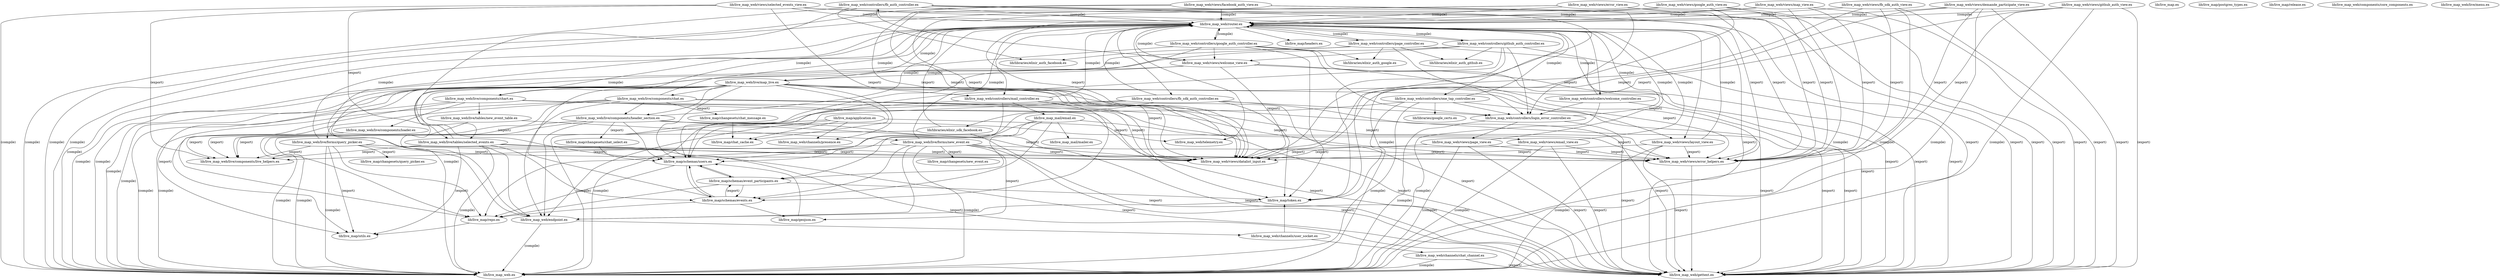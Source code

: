 digraph "xref graph" {
  "lib/libraries/elixir_auth_facebook.ex"
  "lib/libraries/elixir_auth_github.ex"
  "lib/libraries/elixir_auth_google.ex"
  "lib/libraries/elixir_sdk_facebook.ex"
  "lib/libraries/elixir_sdk_facebook.ex" -> "lib/live_map_web.ex" [label="(compile)"]
  "lib/libraries/elixir_sdk_facebook.ex" -> "lib/live_map_web/gettext.ex" [label="(export)"]
  "lib/libraries/elixir_sdk_facebook.ex" -> "lib/live_map_web/router.ex" [label="(compile)"]
  "lib/live_map_web/router.ex" -> "lib/live_map/headers.ex"
  "lib/live_map_web/router.ex" -> "lib/live_map_web.ex" [label="(compile)"]
  "lib/live_map_web/router.ex" -> "lib/live_map_web/controllers/fb_auth_controller.ex"
  "lib/live_map_web/controllers/fb_auth_controller.ex" -> "lib/libraries/elixir_auth_facebook.ex"
  "lib/live_map_web/controllers/fb_auth_controller.ex" -> "lib/live_map/schemas/users.ex"
  "lib/live_map/schemas/users.ex" -> "lib/live_map/repo.ex"
  "lib/live_map/repo.ex" -> "lib/live_map/utils.ex"
  "lib/live_map/schemas/users.ex" -> "lib/live_map/schemas/event_participants.ex"
  "lib/live_map/schemas/event_participants.ex" -> "lib/live_map/repo.ex"
  "lib/live_map/schemas/event_participants.ex" -> "lib/live_map/schemas/events.ex"
  "lib/live_map/schemas/events.ex" -> "lib/live_map/geojson.ex"
  "lib/live_map/geojson.ex" -> "lib/live_map/schemas/users.ex"
  "lib/live_map/schemas/events.ex" -> "lib/live_map/repo.ex"
  "lib/live_map/schemas/events.ex" -> "lib/live_map/schemas/event_participants.ex" [label="(export)"]
  "lib/live_map/schemas/events.ex" -> "lib/live_map/schemas/users.ex"
  "lib/live_map/schemas/event_participants.ex" -> "lib/live_map/schemas/users.ex"
  "lib/live_map/schemas/event_participants.ex" -> "lib/live_map/token.ex"
  "lib/live_map/token.ex" -> "lib/live_map_web/endpoint.ex"
  "lib/live_map_web/endpoint.ex" -> "lib/live_map_web.ex" [label="(compile)"]
  "lib/live_map_web/endpoint.ex" -> "lib/live_map_web/channels/user_socket.ex"
  "lib/live_map_web/channels/user_socket.ex" -> "lib/live_map/token.ex"
  "lib/live_map_web/channels/user_socket.ex" -> "lib/live_map_web/channels/chat_channel.ex"
  "lib/live_map_web/channels/chat_channel.ex" -> "lib/live_map_web.ex" [label="(compile)"]
  "lib/live_map_web/channels/chat_channel.ex" -> "lib/live_map_web/gettext.ex" [label="(export)"]
  "lib/live_map_web/endpoint.ex" -> "lib/live_map_web/router.ex"
  "lib/live_map/schemas/users.ex" -> "lib/live_map/schemas/events.ex"
  "lib/live_map_web/controllers/fb_auth_controller.ex" -> "lib/live_map/token.ex"
  "lib/live_map_web/controllers/fb_auth_controller.ex" -> "lib/live_map_web.ex" [label="(compile)"]
  "lib/live_map_web/controllers/fb_auth_controller.ex" -> "lib/live_map_web/controllers/login_error_controller.ex"
  "lib/live_map_web/controllers/login_error_controller.ex" -> "lib/live_map_web.ex" [label="(compile)"]
  "lib/live_map_web/controllers/login_error_controller.ex" -> "lib/live_map_web/gettext.ex" [label="(export)"]
  "lib/live_map_web/controllers/login_error_controller.ex" -> "lib/live_map_web/router.ex" [label="(compile)"]
  "lib/live_map_web/controllers/login_error_controller.ex" -> "lib/live_map_web/views/page_view.ex"
  "lib/live_map_web/views/page_view.ex" -> "lib/live_map_web.ex" [label="(compile)"]
  "lib/live_map_web/views/page_view.ex" -> "lib/live_map_web/gettext.ex" [label="(export)"]
  "lib/live_map_web/views/page_view.ex" -> "lib/live_map_web/router.ex" [label="(compile)"]
  "lib/live_map_web/views/page_view.ex" -> "lib/live_map_web/views/datalist_input.ex" [label="(export)"]
  "lib/live_map_web/views/page_view.ex" -> "lib/live_map_web/views/error_helpers.ex" [label="(export)"]
  "lib/live_map_web/views/error_helpers.ex" -> "lib/live_map_web/gettext.ex"
  "lib/live_map_web/controllers/fb_auth_controller.ex" -> "lib/live_map_web/gettext.ex" [label="(export)"]
  "lib/live_map_web/controllers/fb_auth_controller.ex" -> "lib/live_map_web/router.ex" [label="(compile)"]
  "lib/live_map_web/controllers/fb_auth_controller.ex" -> "lib/live_map_web/views/welcome_view.ex"
  "lib/live_map_web/views/welcome_view.ex" -> "lib/live_map_web.ex" [label="(compile)"]
  "lib/live_map_web/views/welcome_view.ex" -> "lib/live_map_web/gettext.ex" [label="(export)"]
  "lib/live_map_web/views/welcome_view.ex" -> "lib/live_map_web/live/map_live.ex"
  "lib/live_map_web/live/map_live.ex" -> "lib/live_map/chat_cache.ex"
  "lib/live_map_web/live/map_live.ex" -> "lib/live_map/schemas/events.ex"
  "lib/live_map_web/live/map_live.ex" -> "lib/live_map/schemas/users.ex"
  "lib/live_map_web/live/map_live.ex" -> "lib/live_map/utils.ex" [label="(export)"]
  "lib/live_map_web/live/map_live.ex" -> "lib/live_map_web.ex" [label="(compile)"]
  "lib/live_map_web/live/map_live.ex" -> "lib/live_map_web/channels/presence.ex"
  "lib/live_map_web/live/map_live.ex" -> "lib/live_map_web/controllers/mail_controller.ex"
  "lib/live_map_web/controllers/mail_controller.ex" -> "lib/live_map/schemas/event_participants.ex"
  "lib/live_map_web/controllers/mail_controller.ex" -> "lib/live_map/schemas/events.ex"
  "lib/live_map_web/controllers/mail_controller.ex" -> "lib/live_map/token.ex"
  "lib/live_map_web/controllers/mail_controller.ex" -> "lib/live_map_mail/email.ex"
  "lib/live_map_mail/email.ex" -> "lib/live_map/repo.ex"
  "lib/live_map_mail/email.ex" -> "lib/live_map/schemas/event_participants.ex"
  "lib/live_map_mail/email.ex" -> "lib/live_map/schemas/events.ex"
  "lib/live_map_mail/email.ex" -> "lib/live_map/schemas/users.ex"
  "lib/live_map_mail/email.ex" -> "lib/live_map_mail/mailer.ex"
  "lib/live_map_mail/email.ex" -> "lib/live_map_web/views/email_view.ex"
  "lib/live_map_web/views/email_view.ex" -> "lib/live_map_web.ex" [label="(compile)"]
  "lib/live_map_web/views/email_view.ex" -> "lib/live_map_web/gettext.ex" [label="(export)"]
  "lib/live_map_web/views/email_view.ex" -> "lib/live_map_web/router.ex" [label="(compile)"]
  "lib/live_map_web/views/email_view.ex" -> "lib/live_map_web/views/datalist_input.ex" [label="(export)"]
  "lib/live_map_web/views/email_view.ex" -> "lib/live_map_web/views/error_helpers.ex" [label="(export)"]
  "lib/live_map_web/controllers/mail_controller.ex" -> "lib/live_map_web.ex" [label="(compile)"]
  "lib/live_map_web/controllers/mail_controller.ex" -> "lib/live_map_web/gettext.ex" [label="(export)"]
  "lib/live_map_web/controllers/mail_controller.ex" -> "lib/live_map_web/router.ex" [label="(compile)"]
  "lib/live_map_web/live/map_live.ex" -> "lib/live_map_web/endpoint.ex"
  "lib/live_map_web/live/map_live.ex" -> "lib/live_map_web/gettext.ex" [label="(export)"]
  "lib/live_map_web/live/map_live.ex" -> "lib/live_map_web/live/components/chart.ex"
  "lib/live_map_web/live/components/chart.ex" -> "lib/live_map/repo.ex"
  "lib/live_map_web/live/components/chart.ex" -> "lib/live_map_web.ex" [label="(compile)"]
  "lib/live_map_web/live/components/chart.ex" -> "lib/live_map_web/gettext.ex" [label="(export)"]
  "lib/live_map_web/live/components/chart.ex" -> "lib/live_map_web/live/components/loader.ex"
  "lib/live_map_web/live/components/loader.ex" -> "lib/live_map_web/live/components/live_helpers.ex" [label="(export)"]
  "lib/live_map_web/live/components/chart.ex" -> "lib/live_map_web/live/tables/new_event_table.ex"
  "lib/live_map_web/live/tables/new_event_table.ex" -> "lib/live_map_web/live/components/live_helpers.ex" [label="(export)"]
  "lib/live_map_web/live/tables/new_event_table.ex" -> "lib/live_map_web/live/forms/new_event.ex"
  "lib/live_map_web/live/forms/new_event.ex" -> "lib/live_map/changesets/new_event.ex" [label="(export)"]
  "lib/live_map_web/live/forms/new_event.ex" -> "lib/live_map/geojson.ex" [label="(export)"]
  "lib/live_map_web/live/forms/new_event.ex" -> "lib/live_map/schemas/events.ex"
  "lib/live_map_web/live/forms/new_event.ex" -> "lib/live_map_web.ex" [label="(compile)"]
  "lib/live_map_web/live/forms/new_event.ex" -> "lib/live_map_web/endpoint.ex"
  "lib/live_map_web/live/forms/new_event.ex" -> "lib/live_map_web/gettext.ex" [label="(export)"]
  "lib/live_map_web/live/forms/new_event.ex" -> "lib/live_map_web/live/components/live_helpers.ex" [label="(export)"]
  "lib/live_map_web/live/forms/new_event.ex" -> "lib/live_map_web/router.ex" [label="(compile)"]
  "lib/live_map_web/live/forms/new_event.ex" -> "lib/live_map_web/views/datalist_input.ex" [label="(export)"]
  "lib/live_map_web/live/forms/new_event.ex" -> "lib/live_map_web/views/error_helpers.ex" [label="(export)"]
  "lib/live_map_web/live/components/chart.ex" -> "lib/live_map_web/router.ex" [label="(compile)"]
  "lib/live_map_web/live/components/chart.ex" -> "lib/live_map_web/views/datalist_input.ex" [label="(export)"]
  "lib/live_map_web/live/components/chart.ex" -> "lib/live_map_web/views/error_helpers.ex" [label="(export)"]
  "lib/live_map_web/live/map_live.ex" -> "lib/live_map_web/live/components/chat.ex"
  "lib/live_map_web/live/components/chat.ex" -> "lib/live_map/changesets/chat_message.ex" [label="(export)"]
  "lib/live_map/changesets/chat_message.ex" -> "lib/live_map/chat_cache.ex"
  "lib/live_map_web/live/components/chat.ex" -> "lib/live_map/utils.ex"
  "lib/live_map_web/live/components/chat.ex" -> "lib/live_map_web.ex" [label="(compile)"]
  "lib/live_map_web/live/components/chat.ex" -> "lib/live_map_web/endpoint.ex"
  "lib/live_map_web/live/components/chat.ex" -> "lib/live_map_web/gettext.ex" [label="(export)"]
  "lib/live_map_web/live/components/chat.ex" -> "lib/live_map_web/live/components/header_section.ex"
  "lib/live_map_web/live/components/header_section.ex" -> "lib/live_map/changesets/chat_select.ex" [label="(export)"]
  "lib/live_map/changesets/chat_select.ex" -> "lib/live_map/schemas/users.ex"
  "lib/live_map_web/live/components/header_section.ex" -> "lib/live_map/schemas/users.ex"
  "lib/live_map_web/live/components/header_section.ex" -> "lib/live_map_web.ex" [label="(compile)"]
  "lib/live_map_web/live/components/header_section.ex" -> "lib/live_map_web/endpoint.ex"
  "lib/live_map_web/live/components/header_section.ex" -> "lib/live_map_web/gettext.ex" [label="(export)"]
  "lib/live_map_web/live/components/header_section.ex" -> "lib/live_map_web/live/components/live_helpers.ex" [label="(export)"]
  "lib/live_map_web/live/components/header_section.ex" -> "lib/live_map_web/router.ex" [label="(compile)"]
  "lib/live_map_web/live/components/header_section.ex" -> "lib/live_map_web/views/datalist_input.ex" [label="(export)"]
  "lib/live_map_web/live/components/header_section.ex" -> "lib/live_map_web/views/error_helpers.ex" [label="(export)"]
  "lib/live_map_web/live/components/chat.ex" -> "lib/live_map_web/live/components/live_helpers.ex" [label="(export)"]
  "lib/live_map_web/live/components/chat.ex" -> "lib/live_map_web/router.ex" [label="(compile)"]
  "lib/live_map_web/live/components/chat.ex" -> "lib/live_map_web/views/datalist_input.ex" [label="(export)"]
  "lib/live_map_web/live/components/chat.ex" -> "lib/live_map_web/views/error_helpers.ex" [label="(export)"]
  "lib/live_map_web/live/map_live.ex" -> "lib/live_map_web/live/components/header_section.ex"
  "lib/live_map_web/live/map_live.ex" -> "lib/live_map_web/live/forms/query_picker.ex"
  "lib/live_map_web/live/forms/query_picker.ex" -> "lib/live_map/changesets/query_picker.ex" [label="(export)"]
  "lib/live_map_web/live/forms/query_picker.ex" -> "lib/live_map/repo.ex"
  "lib/live_map_web/live/forms/query_picker.ex" -> "lib/live_map/utils.ex" [label="(export)"]
  "lib/live_map_web/live/forms/query_picker.ex" -> "lib/live_map_web.ex" [label="(compile)"]
  "lib/live_map_web/live/forms/query_picker.ex" -> "lib/live_map_web/gettext.ex" [label="(export)"]
  "lib/live_map_web/live/forms/query_picker.ex" -> "lib/live_map_web/live/components/live_helpers.ex" [label="(export)"]
  "lib/live_map_web/live/forms/query_picker.ex" -> "lib/live_map_web/router.ex" [label="(compile)"]
  "lib/live_map_web/live/forms/query_picker.ex" -> "lib/live_map_web/views/datalist_input.ex" [label="(export)"]
  "lib/live_map_web/live/forms/query_picker.ex" -> "lib/live_map_web/views/error_helpers.ex" [label="(export)"]
  "lib/live_map_web/live/map_live.ex" -> "lib/live_map_web/live/tables/selected_events.ex"
  "lib/live_map_web/live/tables/selected_events.ex" -> "lib/live_map/schemas/events.ex"
  "lib/live_map_web/live/tables/selected_events.ex" -> "lib/live_map/utils.ex" [label="(export)"]
  "lib/live_map_web/live/tables/selected_events.ex" -> "lib/live_map_web.ex" [label="(compile)"]
  "lib/live_map_web/live/tables/selected_events.ex" -> "lib/live_map_web/endpoint.ex"
  "lib/live_map_web/live/tables/selected_events.ex" -> "lib/live_map_web/gettext.ex" [label="(export)"]
  "lib/live_map_web/live/tables/selected_events.ex" -> "lib/live_map_web/live/components/live_helpers.ex" [label="(export)"]
  "lib/live_map_web/live/tables/selected_events.ex" -> "lib/live_map_web/router.ex" [label="(compile)"]
  "lib/live_map_web/live/tables/selected_events.ex" -> "lib/live_map_web/views/datalist_input.ex" [label="(export)"]
  "lib/live_map_web/live/tables/selected_events.ex" -> "lib/live_map_web/views/error_helpers.ex" [label="(export)"]
  "lib/live_map_web/live/map_live.ex" -> "lib/live_map_web/router.ex" [label="(compile)"]
  "lib/live_map_web/live/map_live.ex" -> "lib/live_map_web/views/datalist_input.ex" [label="(export)"]
  "lib/live_map_web/live/map_live.ex" -> "lib/live_map_web/views/error_helpers.ex" [label="(export)"]
  "lib/live_map_web/live/map_live.ex" -> "lib/live_map_web/views/layout_view.ex"
  "lib/live_map_web/views/layout_view.ex" -> "lib/live_map_web.ex" [label="(compile)"]
  "lib/live_map_web/views/layout_view.ex" -> "lib/live_map_web/gettext.ex" [label="(export)"]
  "lib/live_map_web/views/layout_view.ex" -> "lib/live_map_web/router.ex" [label="(compile)"]
  "lib/live_map_web/views/layout_view.ex" -> "lib/live_map_web/views/datalist_input.ex" [label="(export)"]
  "lib/live_map_web/views/layout_view.ex" -> "lib/live_map_web/views/error_helpers.ex" [label="(export)"]
  "lib/live_map_web/views/welcome_view.ex" -> "lib/live_map_web/router.ex" [label="(compile)"]
  "lib/live_map_web/views/welcome_view.ex" -> "lib/live_map_web/views/datalist_input.ex" [label="(export)"]
  "lib/live_map_web/views/welcome_view.ex" -> "lib/live_map_web/views/error_helpers.ex" [label="(export)"]
  "lib/live_map_web/router.ex" -> "lib/live_map_web/controllers/fb_sdk_auth_controller.ex"
  "lib/live_map_web/controllers/fb_sdk_auth_controller.ex" -> "lib/libraries/elixir_sdk_facebook.ex"
  "lib/live_map_web/controllers/fb_sdk_auth_controller.ex" -> "lib/live_map/schemas/users.ex"
  "lib/live_map_web/controllers/fb_sdk_auth_controller.ex" -> "lib/live_map/token.ex"
  "lib/live_map_web/controllers/fb_sdk_auth_controller.ex" -> "lib/live_map_web.ex" [label="(compile)"]
  "lib/live_map_web/controllers/fb_sdk_auth_controller.ex" -> "lib/live_map_web/controllers/login_error_controller.ex"
  "lib/live_map_web/controllers/fb_sdk_auth_controller.ex" -> "lib/live_map_web/gettext.ex" [label="(export)"]
  "lib/live_map_web/controllers/fb_sdk_auth_controller.ex" -> "lib/live_map_web/router.ex" [label="(compile)"]
  "lib/live_map_web/router.ex" -> "lib/live_map_web/controllers/github_auth_controller.ex"
  "lib/live_map_web/controllers/github_auth_controller.ex" -> "lib/libraries/elixir_auth_github.ex"
  "lib/live_map_web/controllers/github_auth_controller.ex" -> "lib/live_map/schemas/users.ex"
  "lib/live_map_web/controllers/github_auth_controller.ex" -> "lib/live_map/token.ex"
  "lib/live_map_web/controllers/github_auth_controller.ex" -> "lib/live_map_web.ex" [label="(compile)"]
  "lib/live_map_web/controllers/github_auth_controller.ex" -> "lib/live_map_web/controllers/login_error_controller.ex"
  "lib/live_map_web/controllers/github_auth_controller.ex" -> "lib/live_map_web/gettext.ex" [label="(export)"]
  "lib/live_map_web/controllers/github_auth_controller.ex" -> "lib/live_map_web/router.ex" [label="(compile)"]
  "lib/live_map_web/controllers/github_auth_controller.ex" -> "lib/live_map_web/views/welcome_view.ex"
  "lib/live_map_web/router.ex" -> "lib/live_map_web/controllers/google_auth_controller.ex"
  "lib/live_map_web/controllers/google_auth_controller.ex" -> "lib/libraries/elixir_auth_google.ex"
  "lib/live_map_web/controllers/google_auth_controller.ex" -> "lib/live_map/schemas/users.ex"
  "lib/live_map_web/controllers/google_auth_controller.ex" -> "lib/live_map/token.ex"
  "lib/live_map_web/controllers/google_auth_controller.ex" -> "lib/live_map_web.ex" [label="(compile)"]
  "lib/live_map_web/controllers/google_auth_controller.ex" -> "lib/live_map_web/controllers/login_error_controller.ex"
  "lib/live_map_web/controllers/google_auth_controller.ex" -> "lib/live_map_web/gettext.ex" [label="(export)"]
  "lib/live_map_web/controllers/google_auth_controller.ex" -> "lib/live_map_web/router.ex" [label="(compile)"]
  "lib/live_map_web/controllers/google_auth_controller.ex" -> "lib/live_map_web/views/welcome_view.ex"
  "lib/live_map_web/router.ex" -> "lib/live_map_web/controllers/mail_controller.ex"
  "lib/live_map_web/router.ex" -> "lib/live_map_web/controllers/one_tap_controller.ex"
  "lib/live_map_web/controllers/one_tap_controller.ex" -> "lib/libraries/google_certs.ex"
  "lib/live_map_web/controllers/one_tap_controller.ex" -> "lib/live_map/schemas/users.ex"
  "lib/live_map_web/controllers/one_tap_controller.ex" -> "lib/live_map/token.ex"
  "lib/live_map_web/controllers/one_tap_controller.ex" -> "lib/live_map_web.ex" [label="(compile)"]
  "lib/live_map_web/controllers/one_tap_controller.ex" -> "lib/live_map_web/controllers/login_error_controller.ex"
  "lib/live_map_web/controllers/one_tap_controller.ex" -> "lib/live_map_web/gettext.ex" [label="(export)"]
  "lib/live_map_web/controllers/one_tap_controller.ex" -> "lib/live_map_web/router.ex" [label="(compile)"]
  "lib/live_map_web/router.ex" -> "lib/live_map_web/controllers/page_controller.ex"
  "lib/live_map_web/controllers/page_controller.ex" -> "lib/libraries/elixir_auth_facebook.ex"
  "lib/live_map_web/controllers/page_controller.ex" -> "lib/libraries/elixir_auth_github.ex"
  "lib/live_map_web/controllers/page_controller.ex" -> "lib/libraries/elixir_auth_google.ex"
  "lib/live_map_web/controllers/page_controller.ex" -> "lib/live_map_web.ex" [label="(compile)"]
  "lib/live_map_web/controllers/page_controller.ex" -> "lib/live_map_web/controllers/login_error_controller.ex"
  "lib/live_map_web/controllers/page_controller.ex" -> "lib/live_map_web/gettext.ex" [label="(export)"]
  "lib/live_map_web/controllers/page_controller.ex" -> "lib/live_map_web/router.ex" [label="(compile)"]
  "lib/live_map_web/router.ex" -> "lib/live_map_web/controllers/welcome_controller.ex"
  "lib/live_map_web/controllers/welcome_controller.ex" -> "lib/live_map_web.ex" [label="(compile)"]
  "lib/live_map_web/controllers/welcome_controller.ex" -> "lib/live_map_web/controllers/login_error_controller.ex"
  "lib/live_map_web/controllers/welcome_controller.ex" -> "lib/live_map_web/gettext.ex" [label="(export)"]
  "lib/live_map_web/controllers/welcome_controller.ex" -> "lib/live_map_web/router.ex" [label="(compile)"]
  "lib/live_map_web/router.ex" -> "lib/live_map_web/telemetry.ex"
  "lib/live_map_web/router.ex" -> "lib/live_map_web/views/layout_view.ex"
  "lib/libraries/google_certs.ex"
  "lib/live_map.ex"
  "lib/live_map/application.ex"
  "lib/live_map/application.ex" -> "lib/live_map/chat_cache.ex"
  "lib/live_map/application.ex" -> "lib/live_map/repo.ex"
  "lib/live_map/application.ex" -> "lib/live_map_web/channels/presence.ex"
  "lib/live_map/application.ex" -> "lib/live_map_web/endpoint.ex"
  "lib/live_map/application.ex" -> "lib/live_map_web/telemetry.ex"
  "lib/live_map/changesets/chat_message.ex"
  "lib/live_map/changesets/chat_select.ex"
  "lib/live_map/changesets/new_event.ex"
  "lib/live_map/changesets/query_picker.ex"
  "lib/live_map/chat_cache.ex"
  "lib/live_map/geojson.ex"
  "lib/live_map/headers.ex"
  "lib/live_map/postgres_types.ex"
  "lib/live_map/release.ex"
  "lib/live_map/repo.ex"
  "lib/live_map/schemas/event_participants.ex"
  "lib/live_map/schemas/events.ex"
  "lib/live_map/schemas/users.ex"
  "lib/live_map/token.ex"
  "lib/live_map/utils.ex"
  "lib/live_map_mail/email.ex"
  "lib/live_map_mail/mailer.ex"
  "lib/live_map_web.ex"
  "lib/live_map_web/channels/chat_channel.ex"
  "lib/live_map_web/channels/presence.ex"
  "lib/live_map_web/channels/user_socket.ex"
  "lib/live_map_web/components/core_components.ex"
  "lib/live_map_web/controllers/fb_auth_controller.ex"
  "lib/live_map_web/controllers/fb_sdk_auth_controller.ex"
  "lib/live_map_web/controllers/github_auth_controller.ex"
  "lib/live_map_web/controllers/google_auth_controller.ex"
  "lib/live_map_web/controllers/login_error_controller.ex"
  "lib/live_map_web/controllers/mail_controller.ex"
  "lib/live_map_web/controllers/one_tap_controller.ex"
  "lib/live_map_web/controllers/page_controller.ex"
  "lib/live_map_web/controllers/welcome_controller.ex"
  "lib/live_map_web/endpoint.ex"
  "lib/live_map_web/gettext.ex"
  "lib/live_map_web/live/components/chart.ex"
  "lib/live_map_web/live/components/chat.ex"
  "lib/live_map_web/live/components/header_section.ex"
  "lib/live_map_web/live/components/live_helpers.ex"
  "lib/live_map_web/live/components/loader.ex"
  "lib/live_map_web/live/forms/new_event.ex"
  "lib/live_map_web/live/forms/query_picker.ex"
  "lib/live_map_web/live/map_live.ex"
  "lib/live_map_web/live/menu.ex"
  "lib/live_map_web/live/tables/new_event_table.ex"
  "lib/live_map_web/live/tables/selected_events.ex"
  "lib/live_map_web/router.ex"
  "lib/live_map_web/telemetry.ex"
  "lib/live_map_web/views/datalist_input.ex"
  "lib/live_map_web/views/demande_participate_view.ex"
  "lib/live_map_web/views/demande_participate_view.ex" -> "lib/live_map_web.ex" [label="(compile)"]
  "lib/live_map_web/views/demande_participate_view.ex" -> "lib/live_map_web/gettext.ex" [label="(export)"]
  "lib/live_map_web/views/demande_participate_view.ex" -> "lib/live_map_web/router.ex" [label="(compile)"]
  "lib/live_map_web/views/demande_participate_view.ex" -> "lib/live_map_web/views/datalist_input.ex" [label="(export)"]
  "lib/live_map_web/views/demande_participate_view.ex" -> "lib/live_map_web/views/error_helpers.ex" [label="(export)"]
  "lib/live_map_web/views/email_view.ex"
  "lib/live_map_web/views/error_helpers.ex"
  "lib/live_map_web/views/error_view.ex"
  "lib/live_map_web/views/error_view.ex" -> "lib/live_map_web.ex" [label="(compile)"]
  "lib/live_map_web/views/error_view.ex" -> "lib/live_map_web/gettext.ex" [label="(export)"]
  "lib/live_map_web/views/error_view.ex" -> "lib/live_map_web/router.ex" [label="(compile)"]
  "lib/live_map_web/views/error_view.ex" -> "lib/live_map_web/views/datalist_input.ex" [label="(export)"]
  "lib/live_map_web/views/error_view.ex" -> "lib/live_map_web/views/error_helpers.ex" [label="(export)"]
  "lib/live_map_web/views/facebook_auth_view.ex"
  "lib/live_map_web/views/facebook_auth_view.ex" -> "lib/live_map_web.ex" [label="(compile)"]
  "lib/live_map_web/views/facebook_auth_view.ex" -> "lib/live_map_web/gettext.ex" [label="(export)"]
  "lib/live_map_web/views/facebook_auth_view.ex" -> "lib/live_map_web/router.ex" [label="(compile)"]
  "lib/live_map_web/views/facebook_auth_view.ex" -> "lib/live_map_web/views/datalist_input.ex" [label="(export)"]
  "lib/live_map_web/views/facebook_auth_view.ex" -> "lib/live_map_web/views/error_helpers.ex" [label="(export)"]
  "lib/live_map_web/views/fb_sdk_auth_view.ex"
  "lib/live_map_web/views/fb_sdk_auth_view.ex" -> "lib/live_map_web.ex" [label="(compile)"]
  "lib/live_map_web/views/fb_sdk_auth_view.ex" -> "lib/live_map_web/gettext.ex" [label="(export)"]
  "lib/live_map_web/views/fb_sdk_auth_view.ex" -> "lib/live_map_web/router.ex" [label="(compile)"]
  "lib/live_map_web/views/fb_sdk_auth_view.ex" -> "lib/live_map_web/views/datalist_input.ex" [label="(export)"]
  "lib/live_map_web/views/fb_sdk_auth_view.ex" -> "lib/live_map_web/views/error_helpers.ex" [label="(export)"]
  "lib/live_map_web/views/github_auth_view.ex"
  "lib/live_map_web/views/github_auth_view.ex" -> "lib/live_map_web.ex" [label="(compile)"]
  "lib/live_map_web/views/github_auth_view.ex" -> "lib/live_map_web/gettext.ex" [label="(export)"]
  "lib/live_map_web/views/github_auth_view.ex" -> "lib/live_map_web/router.ex" [label="(compile)"]
  "lib/live_map_web/views/github_auth_view.ex" -> "lib/live_map_web/views/datalist_input.ex" [label="(export)"]
  "lib/live_map_web/views/github_auth_view.ex" -> "lib/live_map_web/views/error_helpers.ex" [label="(export)"]
  "lib/live_map_web/views/google_auth_view.ex"
  "lib/live_map_web/views/google_auth_view.ex" -> "lib/live_map_web.ex" [label="(compile)"]
  "lib/live_map_web/views/google_auth_view.ex" -> "lib/live_map_web/gettext.ex" [label="(export)"]
  "lib/live_map_web/views/google_auth_view.ex" -> "lib/live_map_web/router.ex" [label="(compile)"]
  "lib/live_map_web/views/google_auth_view.ex" -> "lib/live_map_web/views/datalist_input.ex" [label="(export)"]
  "lib/live_map_web/views/google_auth_view.ex" -> "lib/live_map_web/views/error_helpers.ex" [label="(export)"]
  "lib/live_map_web/views/layout_view.ex"
  "lib/live_map_web/views/map_view.ex"
  "lib/live_map_web/views/map_view.ex" -> "lib/live_map_web.ex" [label="(compile)"]
  "lib/live_map_web/views/map_view.ex" -> "lib/live_map_web/gettext.ex" [label="(export)"]
  "lib/live_map_web/views/map_view.ex" -> "lib/live_map_web/router.ex" [label="(compile)"]
  "lib/live_map_web/views/map_view.ex" -> "lib/live_map_web/views/datalist_input.ex" [label="(export)"]
  "lib/live_map_web/views/map_view.ex" -> "lib/live_map_web/views/error_helpers.ex" [label="(export)"]
  "lib/live_map_web/views/page_view.ex"
  "lib/live_map_web/views/selected_events_view.ex"
  "lib/live_map_web/views/selected_events_view.ex" -> "lib/live_map_web.ex" [label="(compile)"]
  "lib/live_map_web/views/selected_events_view.ex" -> "lib/live_map_web/gettext.ex" [label="(export)"]
  "lib/live_map_web/views/selected_events_view.ex" -> "lib/live_map_web/live/components/live_helpers.ex" [label="(export)"]
  "lib/live_map_web/views/selected_events_view.ex" -> "lib/live_map_web/live/tables/selected_events.ex" [label="(export)"]
  "lib/live_map_web/views/selected_events_view.ex" -> "lib/live_map_web/router.ex" [label="(compile)"]
  "lib/live_map_web/views/selected_events_view.ex" -> "lib/live_map_web/views/datalist_input.ex" [label="(export)"]
  "lib/live_map_web/views/selected_events_view.ex" -> "lib/live_map_web/views/error_helpers.ex" [label="(export)"]
  "lib/live_map_web/views/welcome_view.ex"
}

